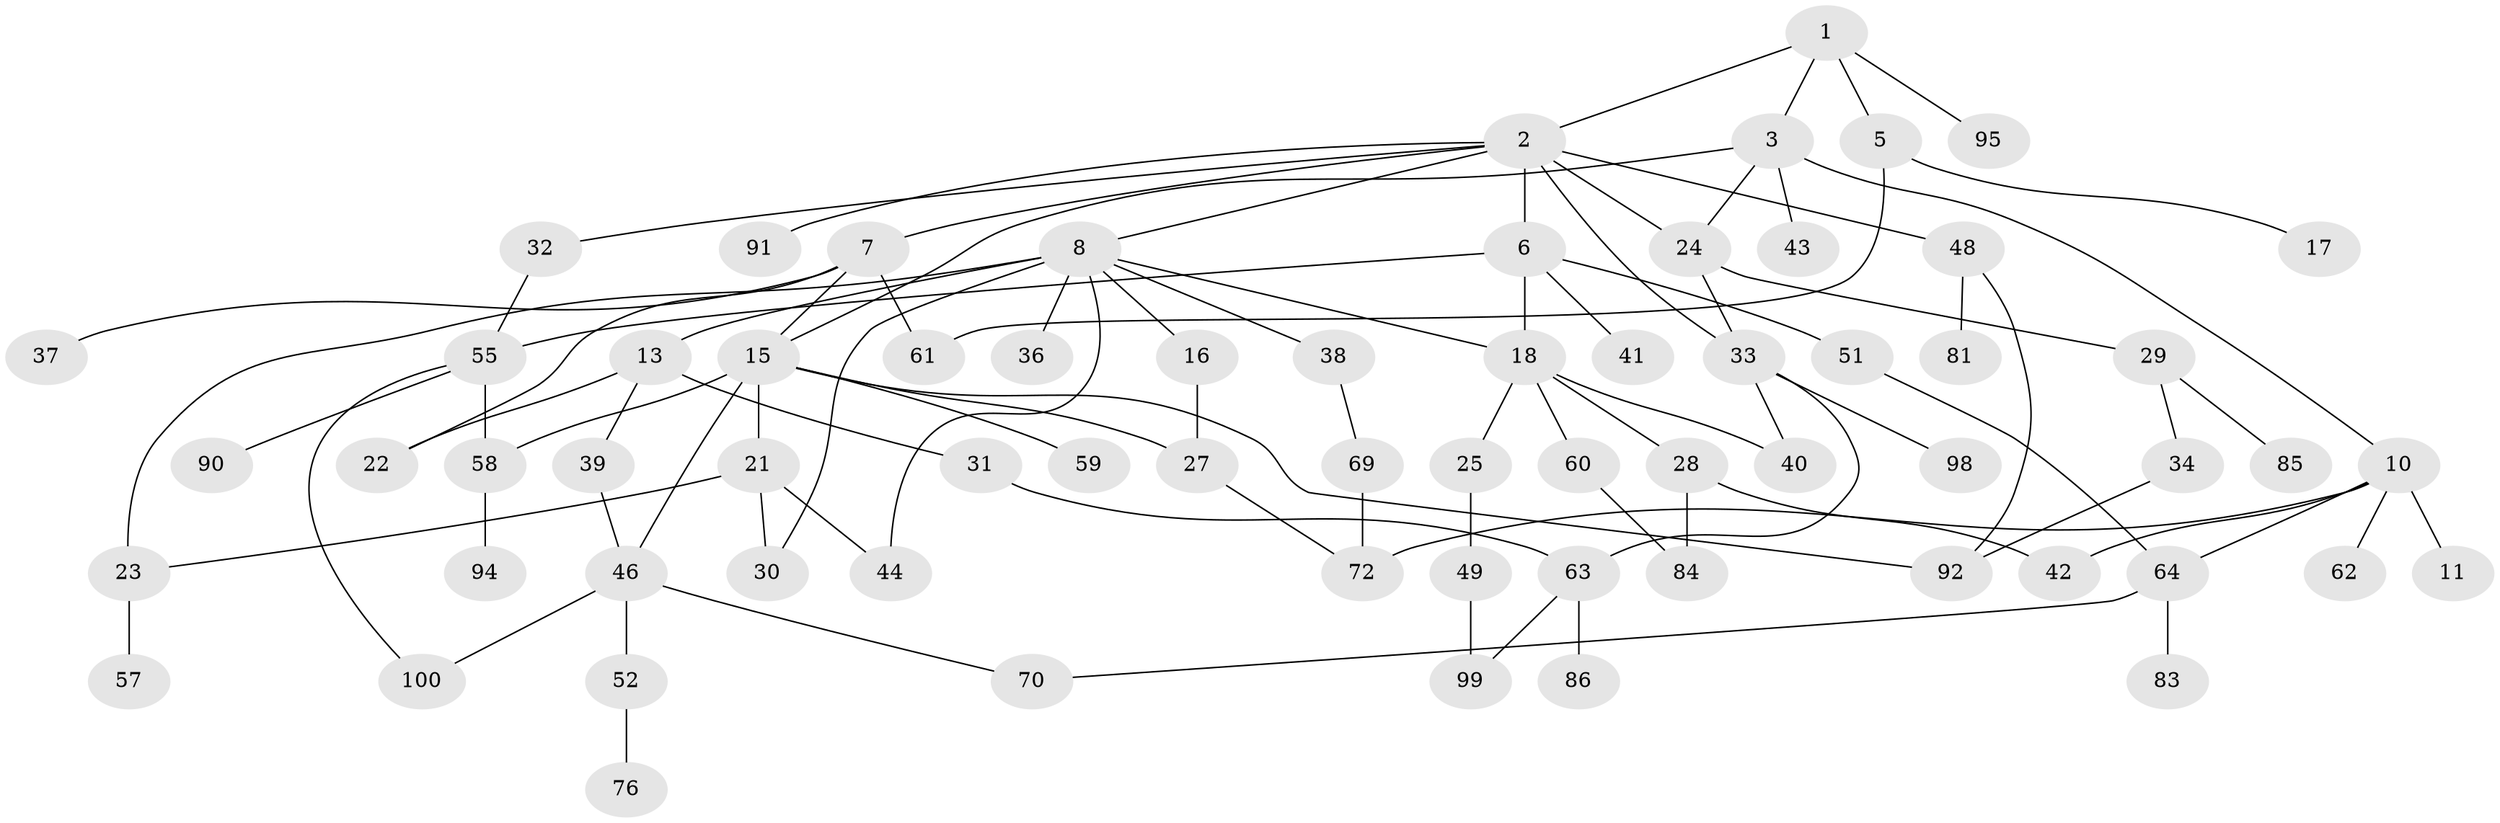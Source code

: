 // original degree distribution, {4: 0.11, 5: 0.05, 6: 0.05, 2: 0.34, 7: 0.02, 1: 0.3, 3: 0.13}
// Generated by graph-tools (version 1.1) at 2025/54/02/21/25 11:54:43]
// undirected, 67 vertices, 91 edges
graph export_dot {
graph [start="1"]
  node [color=gray90,style=filled];
  1 [super="+54"];
  2 [super="+4"];
  3 [super="+20"];
  5 [super="+12"];
  6 [super="+45"];
  7 [super="+35"];
  8 [super="+9"];
  10 [super="+50"];
  11;
  13 [super="+14"];
  15 [super="+19"];
  16;
  17;
  18 [super="+89"];
  21 [super="+26"];
  22;
  23 [super="+56"];
  24;
  25;
  27 [super="+74"];
  28 [super="+87"];
  29 [super="+79"];
  30;
  31;
  32;
  33 [super="+75"];
  34 [super="+47"];
  36 [super="+66"];
  37;
  38 [super="+53"];
  39 [super="+80"];
  40;
  41;
  42;
  43;
  44;
  46 [super="+78"];
  48 [super="+68"];
  49 [super="+65"];
  51;
  52;
  55 [super="+71"];
  57 [super="+77"];
  58 [super="+67"];
  59;
  60;
  61 [super="+73"];
  62 [super="+97"];
  63;
  64 [super="+93"];
  69;
  70;
  72 [super="+82"];
  76;
  81;
  83;
  84 [super="+88"];
  85;
  86;
  90 [super="+96"];
  91;
  92;
  94;
  95;
  98;
  99;
  100;
  1 -- 2;
  1 -- 3;
  1 -- 5;
  1 -- 95;
  2 -- 7;
  2 -- 32;
  2 -- 48;
  2 -- 33;
  2 -- 6;
  2 -- 8;
  2 -- 24;
  2 -- 91;
  3 -- 10;
  3 -- 15;
  3 -- 24;
  3 -- 43;
  5 -- 17;
  5 -- 61;
  6 -- 18;
  6 -- 41;
  6 -- 51;
  6 -- 55;
  7 -- 37;
  7 -- 22;
  7 -- 15;
  7 -- 61;
  8 -- 16;
  8 -- 30;
  8 -- 18;
  8 -- 36;
  8 -- 38;
  8 -- 23 [weight=2];
  8 -- 44;
  8 -- 13;
  10 -- 11;
  10 -- 42;
  10 -- 62;
  10 -- 64;
  10 -- 72;
  13 -- 22;
  13 -- 31;
  13 -- 39;
  15 -- 21;
  15 -- 58;
  15 -- 59;
  15 -- 92;
  15 -- 27;
  15 -- 46;
  16 -- 27;
  18 -- 25;
  18 -- 28;
  18 -- 60;
  18 -- 40;
  21 -- 44;
  21 -- 23;
  21 -- 30;
  23 -- 57;
  24 -- 29;
  24 -- 33;
  25 -- 49;
  27 -- 72;
  28 -- 42;
  28 -- 84;
  29 -- 34;
  29 -- 85;
  31 -- 63;
  32 -- 55;
  33 -- 40;
  33 -- 98;
  33 -- 63;
  34 -- 92;
  38 -- 69;
  39 -- 46;
  46 -- 52;
  46 -- 70;
  46 -- 100;
  48 -- 81;
  48 -- 92;
  49 -- 99;
  51 -- 64;
  52 -- 76;
  55 -- 90;
  55 -- 100;
  55 -- 58;
  58 -- 94;
  60 -- 84;
  63 -- 86;
  63 -- 99;
  64 -- 70;
  64 -- 83;
  69 -- 72;
}
